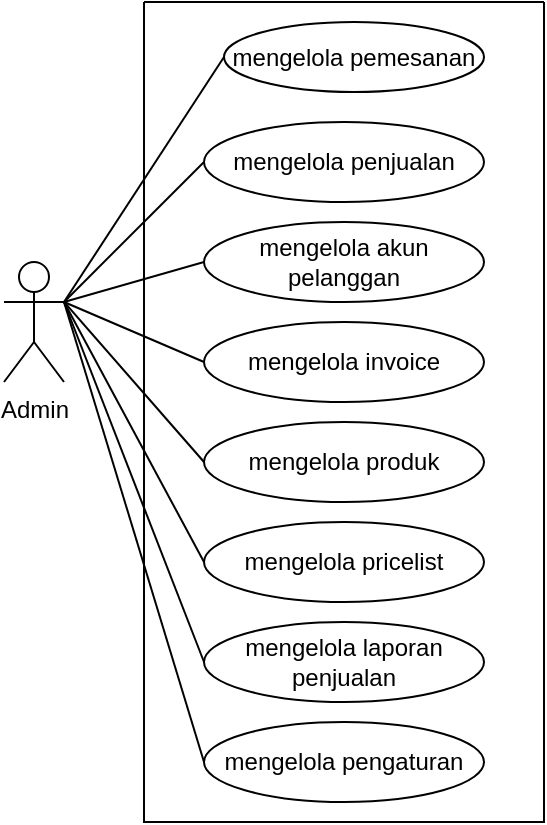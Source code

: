 <mxfile version="25.0.3" pages="2">
  <diagram name="usecase sales" id="6tgGSAJLAA0OoDYMR4_9">
    <mxGraphModel dx="1034" dy="446" grid="1" gridSize="10" guides="1" tooltips="1" connect="1" arrows="1" fold="1" page="1" pageScale="1" pageWidth="850" pageHeight="1100" math="0" shadow="0">
      <root>
        <mxCell id="0" />
        <mxCell id="1" parent="0" />
        <mxCell id="LserlvCtyD8_zDptJSm0-2" value="" style="swimlane;startSize=0;" parent="1" vertex="1">
          <mxGeometry x="120" y="210" width="200" height="410" as="geometry" />
        </mxCell>
        <mxCell id="LserlvCtyD8_zDptJSm0-9" value="mengelola pemesanan" style="ellipse;whiteSpace=wrap;html=1;" parent="LserlvCtyD8_zDptJSm0-2" vertex="1">
          <mxGeometry x="40" y="10" width="130" height="35" as="geometry" />
        </mxCell>
        <mxCell id="LserlvCtyD8_zDptJSm0-10" value="mengelola penjualan" style="ellipse;whiteSpace=wrap;html=1;" parent="LserlvCtyD8_zDptJSm0-2" vertex="1">
          <mxGeometry x="30" y="60" width="140" height="40" as="geometry" />
        </mxCell>
        <mxCell id="eQ36pcEG8jeoUkwzqTD4-1" value="mengelola akun pelanggan" style="ellipse;whiteSpace=wrap;html=1;" parent="LserlvCtyD8_zDptJSm0-2" vertex="1">
          <mxGeometry x="30" y="110" width="140" height="40" as="geometry" />
        </mxCell>
        <mxCell id="eQ36pcEG8jeoUkwzqTD4-3" value="mengelola invoice" style="ellipse;whiteSpace=wrap;html=1;" parent="LserlvCtyD8_zDptJSm0-2" vertex="1">
          <mxGeometry x="30" y="160" width="140" height="40" as="geometry" />
        </mxCell>
        <mxCell id="eQ36pcEG8jeoUkwzqTD4-4" value="mengelola produk" style="ellipse;whiteSpace=wrap;html=1;" parent="LserlvCtyD8_zDptJSm0-2" vertex="1">
          <mxGeometry x="30" y="210" width="140" height="40" as="geometry" />
        </mxCell>
        <mxCell id="eQ36pcEG8jeoUkwzqTD4-5" value="mengelola pricelist" style="ellipse;whiteSpace=wrap;html=1;" parent="LserlvCtyD8_zDptJSm0-2" vertex="1">
          <mxGeometry x="30" y="260" width="140" height="40" as="geometry" />
        </mxCell>
        <mxCell id="eQ36pcEG8jeoUkwzqTD4-6" value="mengelola laporan penjualan" style="ellipse;whiteSpace=wrap;html=1;" parent="LserlvCtyD8_zDptJSm0-2" vertex="1">
          <mxGeometry x="30" y="310" width="140" height="40" as="geometry" />
        </mxCell>
        <mxCell id="eQ36pcEG8jeoUkwzqTD4-7" value="mengelola pengaturan" style="ellipse;whiteSpace=wrap;html=1;" parent="LserlvCtyD8_zDptJSm0-2" vertex="1">
          <mxGeometry x="30" y="360" width="140" height="40" as="geometry" />
        </mxCell>
        <mxCell id="LserlvCtyD8_zDptJSm0-3" value="Admin" style="shape=umlActor;verticalLabelPosition=bottom;verticalAlign=top;html=1;outlineConnect=0;" parent="1" vertex="1">
          <mxGeometry x="50" y="340" width="30" height="60" as="geometry" />
        </mxCell>
        <mxCell id="eQ36pcEG8jeoUkwzqTD4-9" value="" style="endArrow=none;html=1;rounded=0;entryX=0;entryY=0.5;entryDx=0;entryDy=0;" parent="1" target="LserlvCtyD8_zDptJSm0-9" edge="1">
          <mxGeometry width="50" height="50" relative="1" as="geometry">
            <mxPoint x="80" y="360" as="sourcePoint" />
            <mxPoint x="450" y="510" as="targetPoint" />
          </mxGeometry>
        </mxCell>
        <mxCell id="eQ36pcEG8jeoUkwzqTD4-10" value="" style="endArrow=none;html=1;rounded=0;entryX=0;entryY=0.5;entryDx=0;entryDy=0;exitX=1;exitY=0.333;exitDx=0;exitDy=0;exitPerimeter=0;" parent="1" source="LserlvCtyD8_zDptJSm0-3" target="LserlvCtyD8_zDptJSm0-10" edge="1">
          <mxGeometry width="50" height="50" relative="1" as="geometry">
            <mxPoint x="360" y="400" as="sourcePoint" />
            <mxPoint x="440" y="291" as="targetPoint" />
          </mxGeometry>
        </mxCell>
        <mxCell id="eQ36pcEG8jeoUkwzqTD4-11" value="" style="endArrow=none;html=1;rounded=0;entryX=0;entryY=0.5;entryDx=0;entryDy=0;exitX=1;exitY=0.333;exitDx=0;exitDy=0;exitPerimeter=0;" parent="1" source="LserlvCtyD8_zDptJSm0-3" target="eQ36pcEG8jeoUkwzqTD4-1" edge="1">
          <mxGeometry width="50" height="50" relative="1" as="geometry">
            <mxPoint x="80" y="370" as="sourcePoint" />
            <mxPoint x="490" y="291" as="targetPoint" />
          </mxGeometry>
        </mxCell>
        <mxCell id="eQ36pcEG8jeoUkwzqTD4-12" value="" style="endArrow=none;html=1;rounded=0;entryX=0;entryY=0.5;entryDx=0;entryDy=0;exitX=1;exitY=0.333;exitDx=0;exitDy=0;exitPerimeter=0;" parent="1" source="LserlvCtyD8_zDptJSm0-3" target="eQ36pcEG8jeoUkwzqTD4-3" edge="1">
          <mxGeometry width="50" height="50" relative="1" as="geometry">
            <mxPoint x="90" y="380" as="sourcePoint" />
            <mxPoint x="170" y="271" as="targetPoint" />
          </mxGeometry>
        </mxCell>
        <mxCell id="eQ36pcEG8jeoUkwzqTD4-13" value="" style="endArrow=none;html=1;rounded=0;entryX=0;entryY=0.5;entryDx=0;entryDy=0;exitX=1;exitY=0.333;exitDx=0;exitDy=0;exitPerimeter=0;" parent="1" source="LserlvCtyD8_zDptJSm0-3" target="eQ36pcEG8jeoUkwzqTD4-4" edge="1">
          <mxGeometry width="50" height="50" relative="1" as="geometry">
            <mxPoint x="110" y="400" as="sourcePoint" />
            <mxPoint x="190" y="291" as="targetPoint" />
          </mxGeometry>
        </mxCell>
        <mxCell id="eQ36pcEG8jeoUkwzqTD4-14" value="" style="endArrow=none;html=1;rounded=0;entryX=0;entryY=0.5;entryDx=0;entryDy=0;" parent="1" target="eQ36pcEG8jeoUkwzqTD4-5" edge="1">
          <mxGeometry width="50" height="50" relative="1" as="geometry">
            <mxPoint x="80" y="360" as="sourcePoint" />
            <mxPoint x="190" y="321" as="targetPoint" />
          </mxGeometry>
        </mxCell>
        <mxCell id="eQ36pcEG8jeoUkwzqTD4-15" value="" style="endArrow=none;html=1;rounded=0;entryX=0;entryY=0.5;entryDx=0;entryDy=0;" parent="1" target="eQ36pcEG8jeoUkwzqTD4-6" edge="1">
          <mxGeometry width="50" height="50" relative="1" as="geometry">
            <mxPoint x="80" y="360" as="sourcePoint" />
            <mxPoint x="170" y="341" as="targetPoint" />
          </mxGeometry>
        </mxCell>
        <mxCell id="eQ36pcEG8jeoUkwzqTD4-16" value="" style="endArrow=none;html=1;rounded=0;entryX=0;entryY=0.5;entryDx=0;entryDy=0;exitX=1;exitY=0.333;exitDx=0;exitDy=0;exitPerimeter=0;" parent="1" source="LserlvCtyD8_zDptJSm0-3" target="eQ36pcEG8jeoUkwzqTD4-7" edge="1">
          <mxGeometry width="50" height="50" relative="1" as="geometry">
            <mxPoint x="90" y="510" as="sourcePoint" />
            <mxPoint x="170" y="401" as="targetPoint" />
          </mxGeometry>
        </mxCell>
      </root>
    </mxGraphModel>
  </diagram>
  <diagram id="FmI4WmQUlaSarkUIlDA7" name="Page-2">
    <mxGraphModel dx="1034" dy="446" grid="1" gridSize="10" guides="1" tooltips="1" connect="1" arrows="1" fold="1" page="1" pageScale="1" pageWidth="850" pageHeight="1100" math="0" shadow="0">
      <root>
        <mxCell id="0" />
        <mxCell id="1" parent="0" />
        <mxCell id="e97K7gR1SNOlzVb027F4-1" value="" style="swimlane;startSize=0;" vertex="1" parent="1">
          <mxGeometry x="160" y="100" width="200" height="410" as="geometry" />
        </mxCell>
        <mxCell id="e97K7gR1SNOlzVb027F4-2" value="mengelola pemesanan" style="ellipse;whiteSpace=wrap;html=1;" vertex="1" parent="e97K7gR1SNOlzVb027F4-1">
          <mxGeometry x="40" y="10" width="130" height="35" as="geometry" />
        </mxCell>
        <mxCell id="e97K7gR1SNOlzVb027F4-3" value="mengelola penjualan" style="ellipse;whiteSpace=wrap;html=1;" vertex="1" parent="e97K7gR1SNOlzVb027F4-1">
          <mxGeometry x="30" y="60" width="140" height="40" as="geometry" />
        </mxCell>
        <mxCell id="e97K7gR1SNOlzVb027F4-4" value="mengelola akun pelanggan" style="ellipse;whiteSpace=wrap;html=1;" vertex="1" parent="e97K7gR1SNOlzVb027F4-1">
          <mxGeometry x="30" y="110" width="140" height="40" as="geometry" />
        </mxCell>
        <mxCell id="e97K7gR1SNOlzVb027F4-5" value="mengelola invoice" style="ellipse;whiteSpace=wrap;html=1;" vertex="1" parent="e97K7gR1SNOlzVb027F4-1">
          <mxGeometry x="30" y="160" width="140" height="40" as="geometry" />
        </mxCell>
        <mxCell id="e97K7gR1SNOlzVb027F4-6" value="mengelola produk" style="ellipse;whiteSpace=wrap;html=1;" vertex="1" parent="e97K7gR1SNOlzVb027F4-1">
          <mxGeometry x="30" y="210" width="140" height="40" as="geometry" />
        </mxCell>
        <mxCell id="e97K7gR1SNOlzVb027F4-7" value="mengelola pricelist" style="ellipse;whiteSpace=wrap;html=1;" vertex="1" parent="e97K7gR1SNOlzVb027F4-1">
          <mxGeometry x="30" y="260" width="140" height="40" as="geometry" />
        </mxCell>
        <mxCell id="e97K7gR1SNOlzVb027F4-8" value="mengelola laporan penjualan" style="ellipse;whiteSpace=wrap;html=1;" vertex="1" parent="e97K7gR1SNOlzVb027F4-1">
          <mxGeometry x="30" y="310" width="140" height="40" as="geometry" />
        </mxCell>
        <mxCell id="e97K7gR1SNOlzVb027F4-9" value="mengelola pengaturan" style="ellipse;whiteSpace=wrap;html=1;" vertex="1" parent="e97K7gR1SNOlzVb027F4-1">
          <mxGeometry x="30" y="360" width="140" height="40" as="geometry" />
        </mxCell>
        <mxCell id="e97K7gR1SNOlzVb027F4-10" value="Admin" style="shape=umlActor;verticalLabelPosition=bottom;verticalAlign=top;html=1;outlineConnect=0;" vertex="1" parent="1">
          <mxGeometry x="90" y="230" width="30" height="60" as="geometry" />
        </mxCell>
        <mxCell id="e97K7gR1SNOlzVb027F4-11" value="" style="endArrow=none;html=1;rounded=0;entryX=0;entryY=0.5;entryDx=0;entryDy=0;" edge="1" parent="1" target="e97K7gR1SNOlzVb027F4-2">
          <mxGeometry width="50" height="50" relative="1" as="geometry">
            <mxPoint x="120" y="250" as="sourcePoint" />
            <mxPoint x="490" y="400" as="targetPoint" />
          </mxGeometry>
        </mxCell>
        <mxCell id="e97K7gR1SNOlzVb027F4-12" value="" style="endArrow=none;html=1;rounded=0;entryX=0;entryY=0.5;entryDx=0;entryDy=0;exitX=1;exitY=0.333;exitDx=0;exitDy=0;exitPerimeter=0;" edge="1" parent="1" source="e97K7gR1SNOlzVb027F4-10" target="e97K7gR1SNOlzVb027F4-3">
          <mxGeometry width="50" height="50" relative="1" as="geometry">
            <mxPoint x="400" y="290" as="sourcePoint" />
            <mxPoint x="480" y="181" as="targetPoint" />
          </mxGeometry>
        </mxCell>
        <mxCell id="e97K7gR1SNOlzVb027F4-13" value="" style="endArrow=none;html=1;rounded=0;entryX=0;entryY=0.5;entryDx=0;entryDy=0;exitX=1;exitY=0.333;exitDx=0;exitDy=0;exitPerimeter=0;" edge="1" parent="1" source="e97K7gR1SNOlzVb027F4-10" target="e97K7gR1SNOlzVb027F4-4">
          <mxGeometry width="50" height="50" relative="1" as="geometry">
            <mxPoint x="120" y="260" as="sourcePoint" />
            <mxPoint x="530" y="181" as="targetPoint" />
          </mxGeometry>
        </mxCell>
        <mxCell id="e97K7gR1SNOlzVb027F4-14" value="" style="endArrow=none;html=1;rounded=0;entryX=0;entryY=0.5;entryDx=0;entryDy=0;exitX=1;exitY=0.333;exitDx=0;exitDy=0;exitPerimeter=0;" edge="1" parent="1" source="e97K7gR1SNOlzVb027F4-10" target="e97K7gR1SNOlzVb027F4-5">
          <mxGeometry width="50" height="50" relative="1" as="geometry">
            <mxPoint x="130" y="270" as="sourcePoint" />
            <mxPoint x="210" y="161" as="targetPoint" />
          </mxGeometry>
        </mxCell>
        <mxCell id="e97K7gR1SNOlzVb027F4-15" value="" style="endArrow=none;html=1;rounded=0;entryX=0;entryY=0.5;entryDx=0;entryDy=0;exitX=1;exitY=0.333;exitDx=0;exitDy=0;exitPerimeter=0;" edge="1" parent="1" source="e97K7gR1SNOlzVb027F4-10" target="e97K7gR1SNOlzVb027F4-6">
          <mxGeometry width="50" height="50" relative="1" as="geometry">
            <mxPoint x="150" y="290" as="sourcePoint" />
            <mxPoint x="230" y="181" as="targetPoint" />
          </mxGeometry>
        </mxCell>
        <mxCell id="e97K7gR1SNOlzVb027F4-16" value="" style="endArrow=none;html=1;rounded=0;entryX=0;entryY=0.5;entryDx=0;entryDy=0;" edge="1" parent="1" target="e97K7gR1SNOlzVb027F4-7">
          <mxGeometry width="50" height="50" relative="1" as="geometry">
            <mxPoint x="120" y="250" as="sourcePoint" />
            <mxPoint x="230" y="211" as="targetPoint" />
          </mxGeometry>
        </mxCell>
        <mxCell id="e97K7gR1SNOlzVb027F4-17" value="" style="endArrow=none;html=1;rounded=0;entryX=0;entryY=0.5;entryDx=0;entryDy=0;" edge="1" parent="1" target="e97K7gR1SNOlzVb027F4-8">
          <mxGeometry width="50" height="50" relative="1" as="geometry">
            <mxPoint x="120" y="250" as="sourcePoint" />
            <mxPoint x="210" y="231" as="targetPoint" />
          </mxGeometry>
        </mxCell>
        <mxCell id="e97K7gR1SNOlzVb027F4-18" value="" style="endArrow=none;html=1;rounded=0;entryX=0;entryY=0.5;entryDx=0;entryDy=0;exitX=1;exitY=0.333;exitDx=0;exitDy=0;exitPerimeter=0;" edge="1" parent="1" source="e97K7gR1SNOlzVb027F4-10" target="e97K7gR1SNOlzVb027F4-9">
          <mxGeometry width="50" height="50" relative="1" as="geometry">
            <mxPoint x="130" y="400" as="sourcePoint" />
            <mxPoint x="210" y="291" as="targetPoint" />
          </mxGeometry>
        </mxCell>
      </root>
    </mxGraphModel>
  </diagram>
</mxfile>
